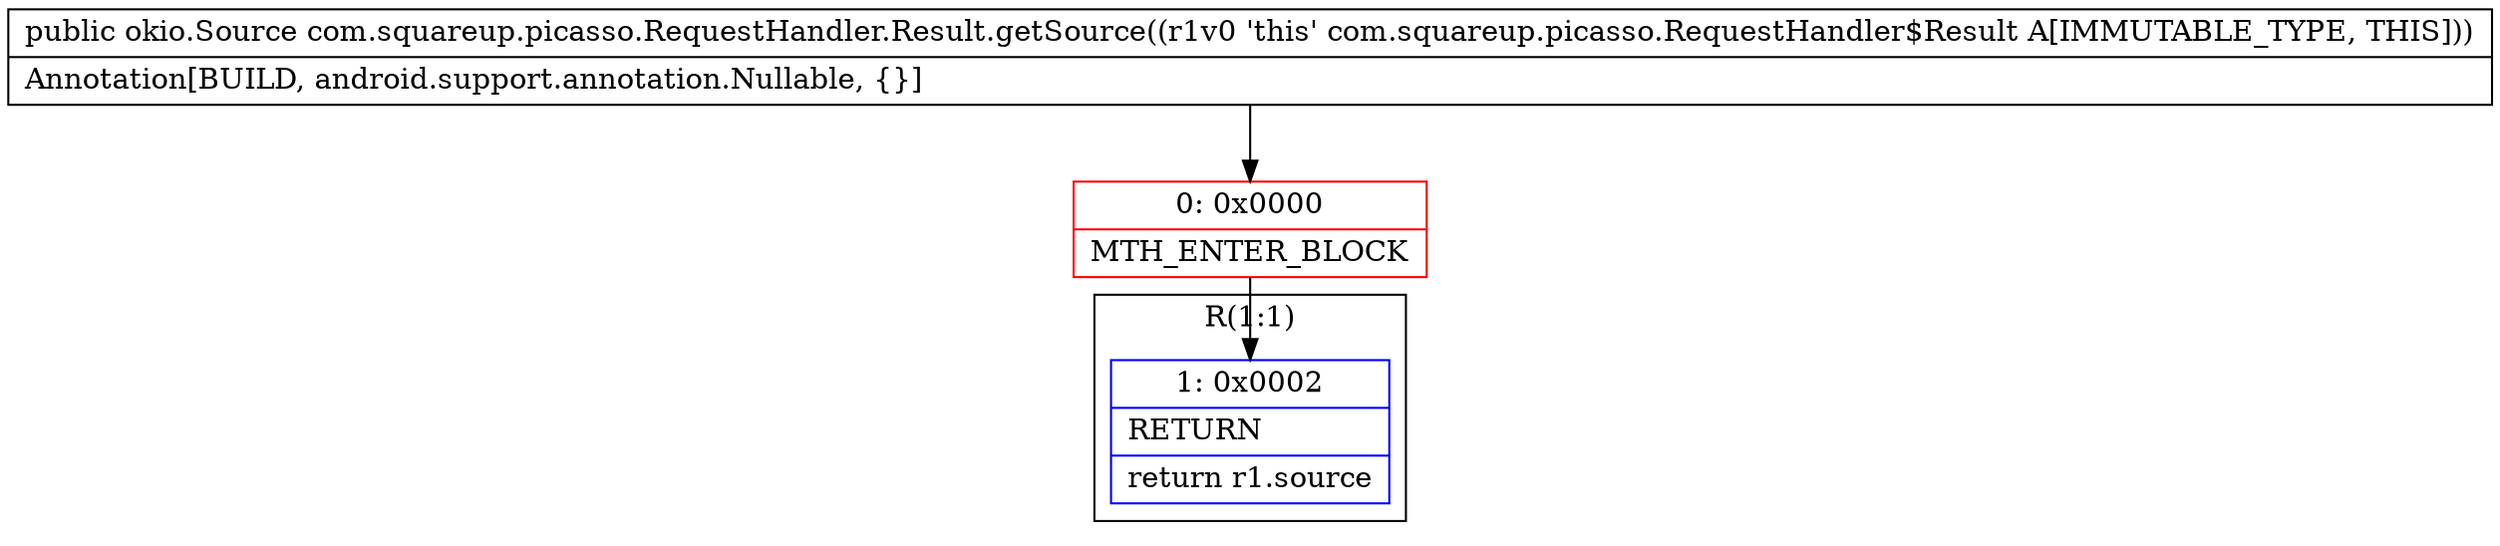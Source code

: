 digraph "CFG forcom.squareup.picasso.RequestHandler.Result.getSource()Lokio\/Source;" {
subgraph cluster_Region_860664848 {
label = "R(1:1)";
node [shape=record,color=blue];
Node_1 [shape=record,label="{1\:\ 0x0002|RETURN\l|return r1.source\l}"];
}
Node_0 [shape=record,color=red,label="{0\:\ 0x0000|MTH_ENTER_BLOCK\l}"];
MethodNode[shape=record,label="{public okio.Source com.squareup.picasso.RequestHandler.Result.getSource((r1v0 'this' com.squareup.picasso.RequestHandler$Result A[IMMUTABLE_TYPE, THIS]))  | Annotation[BUILD, android.support.annotation.Nullable, \{\}]\l}"];
MethodNode -> Node_0;
Node_0 -> Node_1;
}


